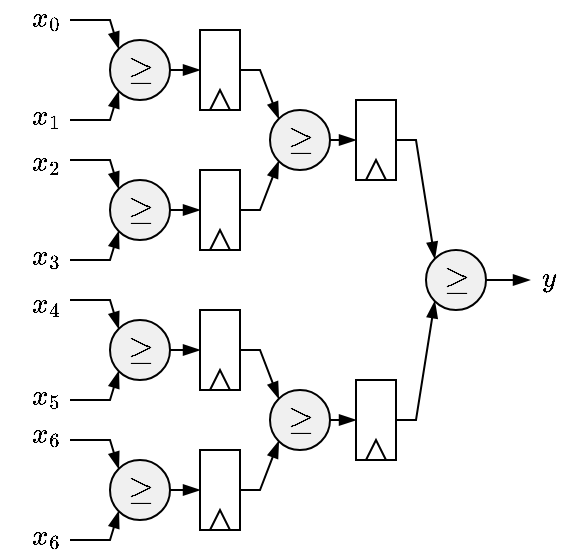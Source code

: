 <mxfile version="26.1.0">
  <diagram name="Page-1" id="Qa8Z2MiYDP6JMueBMLGJ">
    <mxGraphModel dx="4450" dy="-360" grid="1" gridSize="10" guides="1" tooltips="1" connect="1" arrows="1" fold="1" page="1" pageScale="1" pageWidth="595" pageHeight="842" math="1" shadow="0">
      <root>
        <mxCell id="0" />
        <mxCell id="1" parent="0" />
        <mxCell id="yGZiBlL_xPLmV6oLcwZ--3" value="" style="ellipse;whiteSpace=wrap;html=1;aspect=fixed;fillColor=#F0F0F0;" parent="1" vertex="1">
          <mxGeometry x="-3520" y="900" width="30" height="30" as="geometry" />
        </mxCell>
        <mxCell id="yGZiBlL_xPLmV6oLcwZ--6" value="" style="endArrow=blockThin;html=1;rounded=0;exitX=1;exitY=0.5;exitDx=0;exitDy=0;entryX=0;entryY=0;entryDx=0;entryDy=0;endFill=1;" parent="1" target="yGZiBlL_xPLmV6oLcwZ--3" edge="1">
          <mxGeometry width="50" height="50" relative="1" as="geometry">
            <mxPoint x="-3540" y="890" as="sourcePoint" />
            <mxPoint x="-3440" y="860" as="targetPoint" />
            <Array as="points">
              <mxPoint x="-3520" y="890" />
            </Array>
          </mxGeometry>
        </mxCell>
        <mxCell id="yGZiBlL_xPLmV6oLcwZ--7" value="" style="endArrow=blockThin;html=1;rounded=0;entryX=0;entryY=1;entryDx=0;entryDy=0;exitX=1;exitY=0.5;exitDx=0;exitDy=0;endFill=1;" parent="1" target="yGZiBlL_xPLmV6oLcwZ--3" edge="1">
          <mxGeometry width="50" height="50" relative="1" as="geometry">
            <mxPoint x="-3540" y="940" as="sourcePoint" />
            <mxPoint x="-3500" y="950" as="targetPoint" />
            <Array as="points">
              <mxPoint x="-3520" y="940" />
            </Array>
          </mxGeometry>
        </mxCell>
        <mxCell id="yGZiBlL_xPLmV6oLcwZ--8" value="&lt;font style=&quot;font-size: 14px;&quot;&gt;$$\geq$$&lt;/font&gt;" style="text;html=1;align=center;verticalAlign=middle;whiteSpace=wrap;rounded=0;" parent="1" vertex="1">
          <mxGeometry x="-3512.5" y="907.5" width="15" height="15" as="geometry" />
        </mxCell>
        <mxCell id="yGZiBlL_xPLmV6oLcwZ--12" style="edgeStyle=orthogonalEdgeStyle;rounded=0;orthogonalLoop=1;jettySize=auto;html=1;exitX=1;exitY=0.5;exitDx=0;exitDy=0;entryX=0;entryY=0.5;entryDx=0;entryDy=0;endArrow=blockThin;endFill=1;curved=0;" parent="1" target="yGZiBlL_xPLmV6oLcwZ--35" edge="1">
          <mxGeometry relative="1" as="geometry">
            <mxPoint x="-3490" y="915" as="sourcePoint" />
          </mxGeometry>
        </mxCell>
        <mxCell id="yGZiBlL_xPLmV6oLcwZ--18" value="" style="ellipse;whiteSpace=wrap;html=1;aspect=fixed;fillColor=#F0F0F0;" parent="1" vertex="1">
          <mxGeometry x="-3520" y="970" width="30" height="30" as="geometry" />
        </mxCell>
        <mxCell id="yGZiBlL_xPLmV6oLcwZ--21" value="" style="endArrow=blockThin;html=1;rounded=0;exitX=1;exitY=0.5;exitDx=0;exitDy=0;entryX=0;entryY=0;entryDx=0;entryDy=0;endFill=1;" parent="1" target="yGZiBlL_xPLmV6oLcwZ--18" edge="1">
          <mxGeometry width="50" height="50" relative="1" as="geometry">
            <mxPoint x="-3540" y="960" as="sourcePoint" />
            <mxPoint x="-3440" y="930" as="targetPoint" />
            <Array as="points">
              <mxPoint x="-3520" y="960" />
            </Array>
          </mxGeometry>
        </mxCell>
        <mxCell id="yGZiBlL_xPLmV6oLcwZ--22" value="" style="endArrow=blockThin;html=1;rounded=0;entryX=0;entryY=1;entryDx=0;entryDy=0;exitX=1;exitY=0.5;exitDx=0;exitDy=0;endFill=1;" parent="1" target="yGZiBlL_xPLmV6oLcwZ--18" edge="1">
          <mxGeometry width="50" height="50" relative="1" as="geometry">
            <mxPoint x="-3540" y="1010" as="sourcePoint" />
            <mxPoint x="-3500" y="1020" as="targetPoint" />
            <Array as="points">
              <mxPoint x="-3520" y="1010" />
            </Array>
          </mxGeometry>
        </mxCell>
        <mxCell id="yGZiBlL_xPLmV6oLcwZ--23" value="&lt;font style=&quot;font-size: 14px;&quot;&gt;$$\geq$$&lt;/font&gt;" style="text;html=1;align=center;verticalAlign=middle;whiteSpace=wrap;rounded=0;" parent="1" vertex="1">
          <mxGeometry x="-3512.5" y="977.5" width="15" height="15" as="geometry" />
        </mxCell>
        <mxCell id="yGZiBlL_xPLmV6oLcwZ--28" style="edgeStyle=orthogonalEdgeStyle;rounded=0;orthogonalLoop=1;jettySize=auto;html=1;exitX=1;exitY=0.5;exitDx=0;exitDy=0;entryX=0;entryY=0.5;entryDx=0;entryDy=0;endArrow=blockThin;endFill=1;" parent="1" target="yGZiBlL_xPLmV6oLcwZ--37" edge="1">
          <mxGeometry relative="1" as="geometry">
            <mxPoint x="-3490" y="985" as="sourcePoint" />
          </mxGeometry>
        </mxCell>
        <mxCell id="yGZiBlL_xPLmV6oLcwZ--35" value="" style="rounded=0;whiteSpace=wrap;html=1;" parent="1" vertex="1">
          <mxGeometry x="-3475" y="895" width="20" height="40" as="geometry" />
        </mxCell>
        <mxCell id="yGZiBlL_xPLmV6oLcwZ--36" value="" style="triangle;whiteSpace=wrap;html=1;rotation=-90;" parent="1" vertex="1">
          <mxGeometry x="-3470" y="925" width="10" height="10" as="geometry" />
        </mxCell>
        <mxCell id="yGZiBlL_xPLmV6oLcwZ--37" value="" style="rounded=0;whiteSpace=wrap;html=1;" parent="1" vertex="1">
          <mxGeometry x="-3475" y="965" width="20" height="40" as="geometry" />
        </mxCell>
        <mxCell id="yGZiBlL_xPLmV6oLcwZ--38" value="" style="triangle;whiteSpace=wrap;html=1;rotation=-90;" parent="1" vertex="1">
          <mxGeometry x="-3470" y="995" width="10" height="10" as="geometry" />
        </mxCell>
        <mxCell id="yGZiBlL_xPLmV6oLcwZ--41" value="" style="ellipse;whiteSpace=wrap;html=1;aspect=fixed;fillColor=#F0F0F0;" parent="1" vertex="1">
          <mxGeometry x="-3520" y="1040" width="30" height="30" as="geometry" />
        </mxCell>
        <mxCell id="yGZiBlL_xPLmV6oLcwZ--44" value="" style="endArrow=blockThin;html=1;rounded=0;exitX=1;exitY=0.5;exitDx=0;exitDy=0;entryX=0;entryY=0;entryDx=0;entryDy=0;endFill=1;" parent="1" target="yGZiBlL_xPLmV6oLcwZ--41" edge="1">
          <mxGeometry width="50" height="50" relative="1" as="geometry">
            <mxPoint x="-3540" y="1030" as="sourcePoint" />
            <mxPoint x="-3440" y="1000" as="targetPoint" />
            <Array as="points">
              <mxPoint x="-3520" y="1030" />
            </Array>
          </mxGeometry>
        </mxCell>
        <mxCell id="yGZiBlL_xPLmV6oLcwZ--45" value="" style="endArrow=blockThin;html=1;rounded=0;entryX=0;entryY=1;entryDx=0;entryDy=0;exitX=1;exitY=0.5;exitDx=0;exitDy=0;endFill=1;" parent="1" target="yGZiBlL_xPLmV6oLcwZ--41" edge="1">
          <mxGeometry width="50" height="50" relative="1" as="geometry">
            <mxPoint x="-3540" y="1080" as="sourcePoint" />
            <mxPoint x="-3500" y="1090" as="targetPoint" />
            <Array as="points">
              <mxPoint x="-3520" y="1080" />
            </Array>
          </mxGeometry>
        </mxCell>
        <mxCell id="yGZiBlL_xPLmV6oLcwZ--46" value="&lt;font style=&quot;font-size: 14px;&quot;&gt;$$\geq$$&lt;/font&gt;" style="text;html=1;align=center;verticalAlign=middle;whiteSpace=wrap;rounded=0;" parent="1" vertex="1">
          <mxGeometry x="-3512.5" y="1047.5" width="15" height="15" as="geometry" />
        </mxCell>
        <mxCell id="yGZiBlL_xPLmV6oLcwZ--50" style="edgeStyle=orthogonalEdgeStyle;rounded=0;orthogonalLoop=1;jettySize=auto;html=1;exitX=1;exitY=0.5;exitDx=0;exitDy=0;entryX=0;entryY=0.5;entryDx=0;entryDy=0;endArrow=blockThin;endFill=1;curved=0;" parent="1" target="yGZiBlL_xPLmV6oLcwZ--73" edge="1">
          <mxGeometry relative="1" as="geometry">
            <mxPoint x="-3490" y="1055" as="sourcePoint" />
          </mxGeometry>
        </mxCell>
        <mxCell id="yGZiBlL_xPLmV6oLcwZ--56" value="" style="ellipse;whiteSpace=wrap;html=1;aspect=fixed;fillColor=#F0F0F0;" parent="1" vertex="1">
          <mxGeometry x="-3520" y="1110" width="30" height="30" as="geometry" />
        </mxCell>
        <mxCell id="yGZiBlL_xPLmV6oLcwZ--59" value="" style="endArrow=blockThin;html=1;rounded=0;exitX=1;exitY=0.5;exitDx=0;exitDy=0;entryX=0;entryY=0;entryDx=0;entryDy=0;endFill=1;" parent="1" target="yGZiBlL_xPLmV6oLcwZ--56" edge="1">
          <mxGeometry width="50" height="50" relative="1" as="geometry">
            <mxPoint x="-3540" y="1100" as="sourcePoint" />
            <mxPoint x="-3440" y="1070" as="targetPoint" />
            <Array as="points">
              <mxPoint x="-3520" y="1100" />
            </Array>
          </mxGeometry>
        </mxCell>
        <mxCell id="yGZiBlL_xPLmV6oLcwZ--60" value="" style="endArrow=blockThin;html=1;rounded=0;entryX=0;entryY=1;entryDx=0;entryDy=0;exitX=1;exitY=0.5;exitDx=0;exitDy=0;endFill=1;" parent="1" target="yGZiBlL_xPLmV6oLcwZ--56" edge="1">
          <mxGeometry width="50" height="50" relative="1" as="geometry">
            <mxPoint x="-3540" y="1150" as="sourcePoint" />
            <mxPoint x="-3500" y="1160" as="targetPoint" />
            <Array as="points">
              <mxPoint x="-3520" y="1150" />
            </Array>
          </mxGeometry>
        </mxCell>
        <mxCell id="yGZiBlL_xPLmV6oLcwZ--61" value="&lt;font style=&quot;font-size: 14px;&quot;&gt;$$\geq$$&lt;/font&gt;" style="text;html=1;align=center;verticalAlign=middle;whiteSpace=wrap;rounded=0;" parent="1" vertex="1">
          <mxGeometry x="-3512.5" y="1117.5" width="15" height="15" as="geometry" />
        </mxCell>
        <mxCell id="yGZiBlL_xPLmV6oLcwZ--66" style="edgeStyle=orthogonalEdgeStyle;rounded=0;orthogonalLoop=1;jettySize=auto;html=1;exitX=1;exitY=0.5;exitDx=0;exitDy=0;entryX=0;entryY=0.5;entryDx=0;entryDy=0;endArrow=blockThin;endFill=1;" parent="1" target="yGZiBlL_xPLmV6oLcwZ--75" edge="1">
          <mxGeometry relative="1" as="geometry">
            <mxPoint x="-3490" y="1125" as="sourcePoint" />
          </mxGeometry>
        </mxCell>
        <mxCell id="yGZiBlL_xPLmV6oLcwZ--73" value="" style="rounded=0;whiteSpace=wrap;html=1;" parent="1" vertex="1">
          <mxGeometry x="-3475" y="1035" width="20" height="40" as="geometry" />
        </mxCell>
        <mxCell id="yGZiBlL_xPLmV6oLcwZ--74" value="" style="triangle;whiteSpace=wrap;html=1;rotation=-90;" parent="1" vertex="1">
          <mxGeometry x="-3470" y="1065" width="10" height="10" as="geometry" />
        </mxCell>
        <mxCell id="yGZiBlL_xPLmV6oLcwZ--75" value="" style="rounded=0;whiteSpace=wrap;html=1;" parent="1" vertex="1">
          <mxGeometry x="-3475" y="1105" width="20" height="40" as="geometry" />
        </mxCell>
        <mxCell id="yGZiBlL_xPLmV6oLcwZ--76" value="" style="triangle;whiteSpace=wrap;html=1;rotation=-90;" parent="1" vertex="1">
          <mxGeometry x="-3470" y="1135" width="10" height="10" as="geometry" />
        </mxCell>
        <mxCell id="yGZiBlL_xPLmV6oLcwZ--79" value="" style="ellipse;whiteSpace=wrap;html=1;aspect=fixed;fillColor=#F0F0F0;" parent="1" vertex="1">
          <mxGeometry x="-3440" y="935" width="30" height="30" as="geometry" />
        </mxCell>
        <mxCell id="yGZiBlL_xPLmV6oLcwZ--80" value="&lt;font style=&quot;font-size: 14px;&quot;&gt;$$\geq$$&lt;/font&gt;" style="text;html=1;align=center;verticalAlign=middle;whiteSpace=wrap;rounded=0;" parent="1" vertex="1">
          <mxGeometry x="-3432.5" y="942.5" width="15" height="15" as="geometry" />
        </mxCell>
        <mxCell id="yGZiBlL_xPLmV6oLcwZ--83" value="" style="ellipse;whiteSpace=wrap;html=1;aspect=fixed;fillColor=#F0F0F0;" parent="1" vertex="1">
          <mxGeometry x="-3440" y="1075" width="30" height="30" as="geometry" />
        </mxCell>
        <mxCell id="yGZiBlL_xPLmV6oLcwZ--84" value="&lt;font style=&quot;font-size: 14px;&quot;&gt;$$\geq$$&lt;/font&gt;" style="text;html=1;align=center;verticalAlign=middle;whiteSpace=wrap;rounded=0;" parent="1" vertex="1">
          <mxGeometry x="-3432.5" y="1082.5" width="15" height="15" as="geometry" />
        </mxCell>
        <mxCell id="yGZiBlL_xPLmV6oLcwZ--85" value="" style="endArrow=blockThin;html=1;rounded=0;exitX=1;exitY=0.5;exitDx=0;exitDy=0;entryX=0;entryY=0;entryDx=0;entryDy=0;endFill=1;" parent="1" source="yGZiBlL_xPLmV6oLcwZ--35" target="yGZiBlL_xPLmV6oLcwZ--79" edge="1">
          <mxGeometry width="50" height="50" relative="1" as="geometry">
            <mxPoint x="-3435" y="950" as="sourcePoint" />
            <mxPoint x="-3385" y="900" as="targetPoint" />
            <Array as="points">
              <mxPoint x="-3445" y="915" />
            </Array>
          </mxGeometry>
        </mxCell>
        <mxCell id="yGZiBlL_xPLmV6oLcwZ--86" value="" style="endArrow=blockThin;html=1;rounded=0;exitX=1;exitY=0.5;exitDx=0;exitDy=0;entryX=0;entryY=1;entryDx=0;entryDy=0;endFill=1;" parent="1" source="yGZiBlL_xPLmV6oLcwZ--37" target="yGZiBlL_xPLmV6oLcwZ--79" edge="1">
          <mxGeometry width="50" height="50" relative="1" as="geometry">
            <mxPoint x="-3405" y="1030" as="sourcePoint" />
            <mxPoint x="-3355" y="980" as="targetPoint" />
            <Array as="points">
              <mxPoint x="-3445" y="985" />
            </Array>
          </mxGeometry>
        </mxCell>
        <mxCell id="yGZiBlL_xPLmV6oLcwZ--87" value="" style="endArrow=blockThin;html=1;rounded=0;exitX=1;exitY=0.5;exitDx=0;exitDy=0;entryX=0;entryY=0;entryDx=0;entryDy=0;endFill=1;" parent="1" source="yGZiBlL_xPLmV6oLcwZ--73" target="yGZiBlL_xPLmV6oLcwZ--83" edge="1">
          <mxGeometry width="50" height="50" relative="1" as="geometry">
            <mxPoint x="-3375" y="1090" as="sourcePoint" />
            <mxPoint x="-3325" y="1040" as="targetPoint" />
            <Array as="points">
              <mxPoint x="-3445" y="1055" />
            </Array>
          </mxGeometry>
        </mxCell>
        <mxCell id="yGZiBlL_xPLmV6oLcwZ--88" value="" style="endArrow=blockThin;html=1;rounded=0;exitX=1;exitY=0.5;exitDx=0;exitDy=0;entryX=0;entryY=1;entryDx=0;entryDy=0;endFill=1;" parent="1" source="yGZiBlL_xPLmV6oLcwZ--75" target="yGZiBlL_xPLmV6oLcwZ--83" edge="1">
          <mxGeometry width="50" height="50" relative="1" as="geometry">
            <mxPoint x="-3405" y="1170" as="sourcePoint" />
            <mxPoint x="-3355" y="1120" as="targetPoint" />
            <Array as="points">
              <mxPoint x="-3445" y="1125" />
            </Array>
          </mxGeometry>
        </mxCell>
        <mxCell id="yGZiBlL_xPLmV6oLcwZ--97" style="edgeStyle=orthogonalEdgeStyle;rounded=0;orthogonalLoop=1;jettySize=auto;html=1;exitX=1;exitY=0.5;exitDx=0;exitDy=0;entryX=0;entryY=0.5;entryDx=0;entryDy=0;endArrow=blockThin;endFill=1;" parent="1" target="yGZiBlL_xPLmV6oLcwZ--105" edge="1">
          <mxGeometry relative="1" as="geometry">
            <mxPoint x="-3410" y="950" as="sourcePoint" />
          </mxGeometry>
        </mxCell>
        <mxCell id="yGZiBlL_xPLmV6oLcwZ--101" style="edgeStyle=orthogonalEdgeStyle;rounded=0;orthogonalLoop=1;jettySize=auto;html=1;exitX=1;exitY=0.5;exitDx=0;exitDy=0;entryX=0;entryY=0.5;entryDx=0;entryDy=0;endArrow=blockThin;endFill=1;" parent="1" target="yGZiBlL_xPLmV6oLcwZ--107" edge="1">
          <mxGeometry relative="1" as="geometry">
            <mxPoint x="-3410" y="1090" as="sourcePoint" />
          </mxGeometry>
        </mxCell>
        <mxCell id="yGZiBlL_xPLmV6oLcwZ--105" value="" style="rounded=0;whiteSpace=wrap;html=1;" parent="1" vertex="1">
          <mxGeometry x="-3397" y="930" width="20" height="40" as="geometry" />
        </mxCell>
        <mxCell id="yGZiBlL_xPLmV6oLcwZ--106" value="" style="triangle;whiteSpace=wrap;html=1;rotation=-90;" parent="1" vertex="1">
          <mxGeometry x="-3392" y="960" width="10" height="10" as="geometry" />
        </mxCell>
        <mxCell id="yGZiBlL_xPLmV6oLcwZ--107" value="" style="rounded=0;whiteSpace=wrap;html=1;" parent="1" vertex="1">
          <mxGeometry x="-3397" y="1070" width="20" height="40" as="geometry" />
        </mxCell>
        <mxCell id="yGZiBlL_xPLmV6oLcwZ--108" value="" style="triangle;whiteSpace=wrap;html=1;rotation=-90;" parent="1" vertex="1">
          <mxGeometry x="-3392" y="1100" width="10" height="10" as="geometry" />
        </mxCell>
        <mxCell id="fh1sFyK4dI6g1rR1oxdk-11" style="edgeStyle=orthogonalEdgeStyle;rounded=0;orthogonalLoop=1;jettySize=auto;html=1;endArrow=blockThin;endFill=1;" edge="1" parent="1" source="yGZiBlL_xPLmV6oLcwZ--136">
          <mxGeometry relative="1" as="geometry">
            <mxPoint x="-3310" y="1020" as="targetPoint" />
          </mxGeometry>
        </mxCell>
        <mxCell id="yGZiBlL_xPLmV6oLcwZ--136" value="" style="ellipse;whiteSpace=wrap;html=1;aspect=fixed;fillColor=#F0F0F0;" parent="1" vertex="1">
          <mxGeometry x="-3362" y="1005" width="30" height="30" as="geometry" />
        </mxCell>
        <mxCell id="yGZiBlL_xPLmV6oLcwZ--137" value="&lt;font style=&quot;font-size: 14px;&quot;&gt;$$\geq$$&lt;/font&gt;" style="text;html=1;align=center;verticalAlign=middle;whiteSpace=wrap;rounded=0;" parent="1" vertex="1">
          <mxGeometry x="-3354.5" y="1012.5" width="15" height="15" as="geometry" />
        </mxCell>
        <mxCell id="yGZiBlL_xPLmV6oLcwZ--138" value="" style="endArrow=blockThin;html=1;rounded=0;exitX=1;exitY=0.5;exitDx=0;exitDy=0;entryX=0;entryY=0;entryDx=0;entryDy=0;endFill=1;" parent="1" source="yGZiBlL_xPLmV6oLcwZ--105" target="yGZiBlL_xPLmV6oLcwZ--136" edge="1">
          <mxGeometry width="50" height="50" relative="1" as="geometry">
            <mxPoint x="-3327" y="990" as="sourcePoint" />
            <mxPoint x="-3277" y="940" as="targetPoint" />
            <Array as="points">
              <mxPoint x="-3367" y="950" />
            </Array>
          </mxGeometry>
        </mxCell>
        <mxCell id="yGZiBlL_xPLmV6oLcwZ--139" value="" style="endArrow=blockThin;html=1;rounded=0;exitX=1;exitY=0.5;exitDx=0;exitDy=0;entryX=0;entryY=1;entryDx=0;entryDy=0;endFill=1;" parent="1" source="yGZiBlL_xPLmV6oLcwZ--107" target="yGZiBlL_xPLmV6oLcwZ--136" edge="1">
          <mxGeometry width="50" height="50" relative="1" as="geometry">
            <mxPoint x="-3317" y="1120" as="sourcePoint" />
            <mxPoint x="-3267" y="1070" as="targetPoint" />
            <Array as="points">
              <mxPoint x="-3367" y="1090" />
            </Array>
          </mxGeometry>
        </mxCell>
        <mxCell id="fh1sFyK4dI6g1rR1oxdk-1" value="$$x_0$$" style="text;html=1;align=center;verticalAlign=middle;whiteSpace=wrap;rounded=0;" vertex="1" parent="1">
          <mxGeometry x="-3562" y="880.5" width="20" height="16.5" as="geometry" />
        </mxCell>
        <mxCell id="fh1sFyK4dI6g1rR1oxdk-2" value="$$x_1$$" style="text;html=1;align=center;verticalAlign=middle;whiteSpace=wrap;rounded=0;" vertex="1" parent="1">
          <mxGeometry x="-3562" y="930" width="20" height="16.5" as="geometry" />
        </mxCell>
        <mxCell id="fh1sFyK4dI6g1rR1oxdk-3" value="$$x_2$$" style="text;html=1;align=center;verticalAlign=middle;whiteSpace=wrap;rounded=0;" vertex="1" parent="1">
          <mxGeometry x="-3562" y="952.5" width="20" height="16.5" as="geometry" />
        </mxCell>
        <mxCell id="fh1sFyK4dI6g1rR1oxdk-4" value="$$x_3$$" style="text;html=1;align=center;verticalAlign=middle;whiteSpace=wrap;rounded=0;" vertex="1" parent="1">
          <mxGeometry x="-3562" y="1000" width="20" height="16.5" as="geometry" />
        </mxCell>
        <mxCell id="fh1sFyK4dI6g1rR1oxdk-5" value="$$x_4$$" style="text;html=1;align=center;verticalAlign=middle;whiteSpace=wrap;rounded=0;" vertex="1" parent="1">
          <mxGeometry x="-3562" y="1023.5" width="20" height="16.5" as="geometry" />
        </mxCell>
        <mxCell id="fh1sFyK4dI6g1rR1oxdk-6" value="$$x_5$$" style="text;html=1;align=center;verticalAlign=middle;whiteSpace=wrap;rounded=0;" vertex="1" parent="1">
          <mxGeometry x="-3562" y="1070" width="20" height="16.5" as="geometry" />
        </mxCell>
        <mxCell id="fh1sFyK4dI6g1rR1oxdk-7" value="$$x_6$$" style="text;html=1;align=center;verticalAlign=middle;whiteSpace=wrap;rounded=0;" vertex="1" parent="1">
          <mxGeometry x="-3562" y="1088.5" width="20" height="16.5" as="geometry" />
        </mxCell>
        <mxCell id="fh1sFyK4dI6g1rR1oxdk-8" value="$$x_6$$" style="text;html=1;align=center;verticalAlign=middle;whiteSpace=wrap;rounded=0;" vertex="1" parent="1">
          <mxGeometry x="-3562" y="1140" width="20" height="16.5" as="geometry" />
        </mxCell>
        <mxCell id="fh1sFyK4dI6g1rR1oxdk-9" value="$$y$$" style="text;html=1;align=center;verticalAlign=middle;whiteSpace=wrap;rounded=0;" vertex="1" parent="1">
          <mxGeometry x="-3310" y="1011" width="20" height="16.5" as="geometry" />
        </mxCell>
      </root>
    </mxGraphModel>
  </diagram>
</mxfile>
